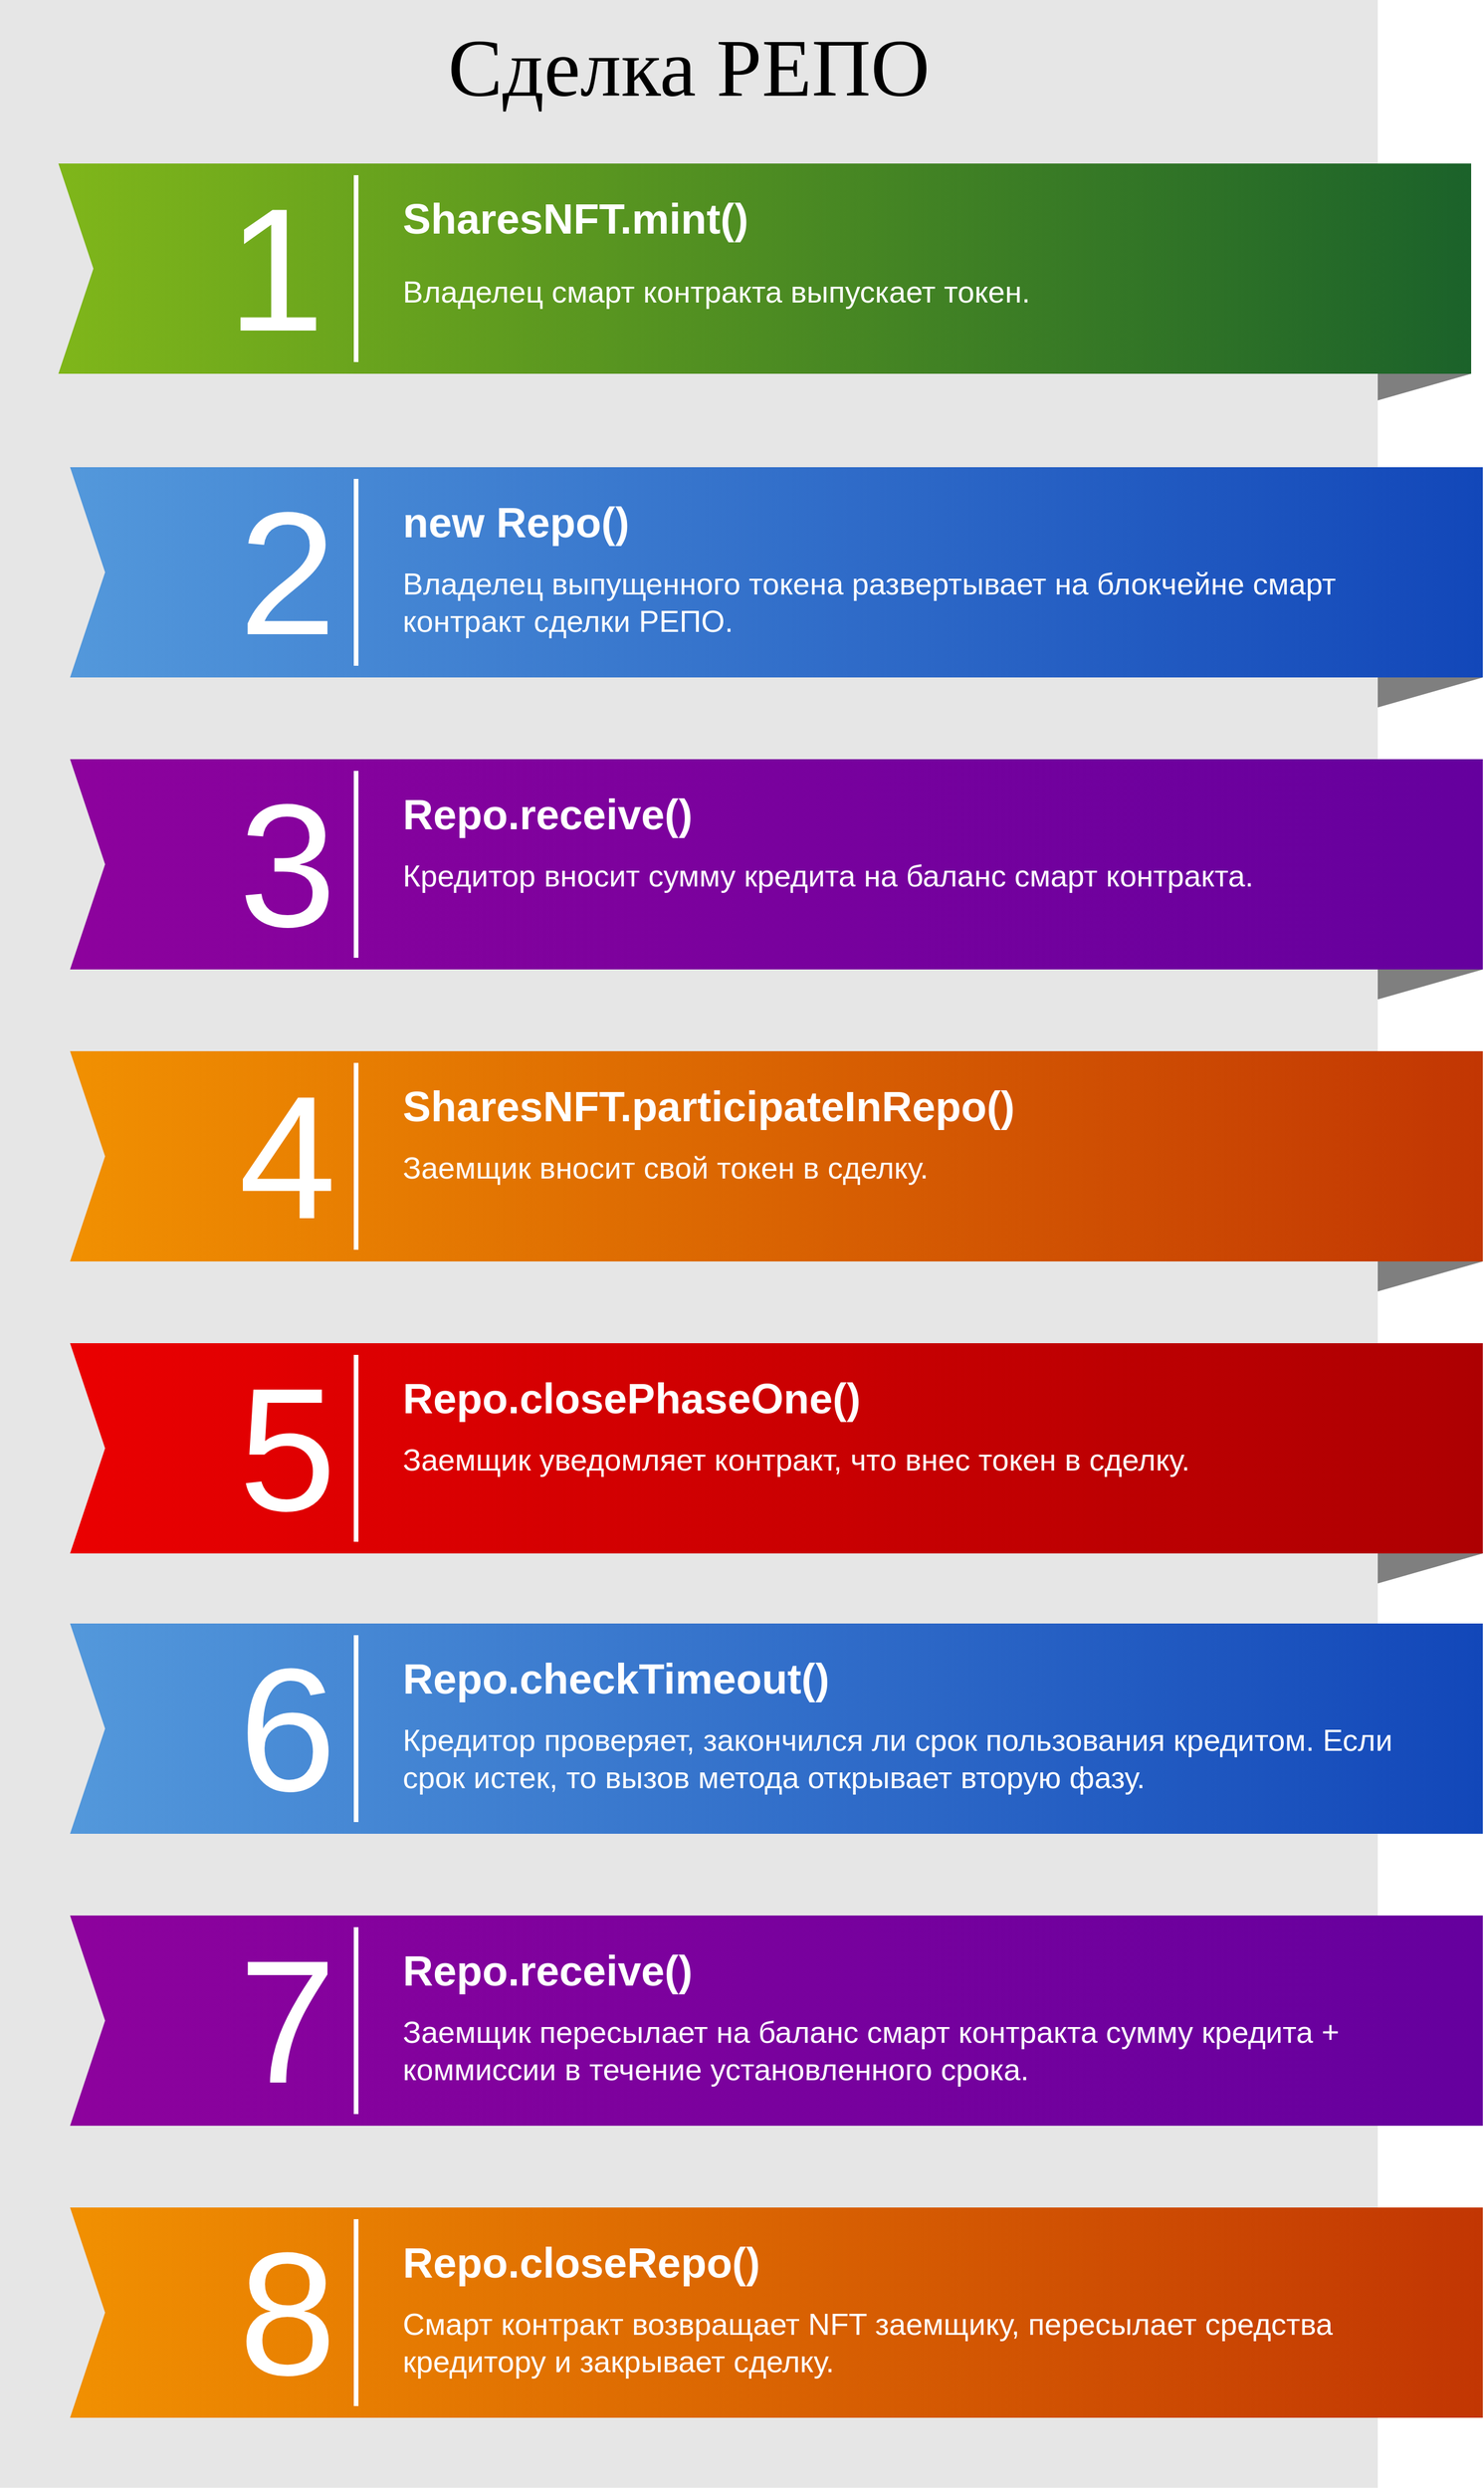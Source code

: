 <mxfile version="20.7.4" type="device"><diagram name="Page-1" id="1622d65d-c77d-c4b6-e0e7-3c11208c8684"><mxGraphModel dx="1345" dy="1280" grid="1" gridSize="10" guides="1" tooltips="1" connect="1" arrows="1" fold="1" page="1" pageScale="1.5" pageWidth="1169" pageHeight="826" background="none" math="0" shadow="0"><root><mxCell id="0" style=";html=1;"/><mxCell id="1" style=";html=1;" parent="0"/><mxCell id="869962fe87da545-4" value="" style="verticalLabelPosition=bottom;verticalAlign=top;html=1;strokeWidth=1;shape=mxgraph.basic.orthogonal_triangle;rounded=0;shadow=0;dashed=0;fontFamily=Tahoma;fontSize=10;fontColor=#FFFFFF;flipV=1;fillColor=#000000;strokeColor=none;opacity=50;" parent="1" vertex="1"><mxGeometry x="1360" y="350" width="140" height="40" as="geometry"/></mxCell><mxCell id="869962fe87da545-7" value="" style="verticalLabelPosition=bottom;verticalAlign=top;html=1;strokeWidth=1;shape=mxgraph.basic.orthogonal_triangle;rounded=0;shadow=0;dashed=0;fontFamily=Tahoma;fontSize=10;fontColor=#FFFFFF;flipV=1;fillColor=#000000;strokeColor=none;opacity=50;" parent="1" vertex="1"><mxGeometry x="1370" y="610" width="140" height="40" as="geometry"/></mxCell><mxCell id="869962fe87da545-10" value="" style="verticalLabelPosition=bottom;verticalAlign=top;html=1;strokeWidth=1;shape=mxgraph.basic.orthogonal_triangle;rounded=0;shadow=0;dashed=0;fontFamily=Tahoma;fontSize=10;fontColor=#FFFFFF;flipV=1;fillColor=#000000;strokeColor=none;opacity=50;" parent="1" vertex="1"><mxGeometry x="1370" y="860" width="140" height="40" as="geometry"/></mxCell><mxCell id="869962fe87da545-13" value="" style="verticalLabelPosition=bottom;verticalAlign=top;html=1;strokeWidth=1;shape=mxgraph.basic.orthogonal_triangle;rounded=0;shadow=0;dashed=0;fontFamily=Tahoma;fontSize=10;fontColor=#FFFFFF;flipV=1;fillColor=#000000;strokeColor=none;opacity=50;" parent="1" vertex="1"><mxGeometry x="1370" y="1110" width="140" height="40" as="geometry"/></mxCell><mxCell id="869962fe87da545-16" value="" style="verticalLabelPosition=bottom;verticalAlign=top;html=1;strokeWidth=1;shape=mxgraph.basic.orthogonal_triangle;rounded=0;shadow=0;dashed=0;fontFamily=Tahoma;fontSize=10;fontColor=#FFFFFF;flipV=1;fillColor=#000000;strokeColor=none;opacity=50;" parent="1" vertex="1"><mxGeometry x="1370" y="1360" width="140" height="40" as="geometry"/></mxCell><mxCell id="869962fe87da545-5" value="Сделка РЕПО" style="whiteSpace=wrap;html=1;rounded=0;shadow=0;dashed=0;strokeWidth=1;fillColor=#E6E6E6;fontFamily=Verdana;fontSize=70;strokeColor=none;verticalAlign=top;spacingTop=10;" parent="1" vertex="1"><mxGeometry x="240" y="30" width="1180" height="2130" as="geometry"/></mxCell><mxCell id="869962fe87da545-2" value="" style="html=1;shadow=0;dashed=0;align=center;verticalAlign=middle;shape=mxgraph.arrows2.arrow;dy=0;dx=0;notch=30;rounded=0;strokeColor=none;strokeWidth=1;fillColor=#7FB61A;fontFamily=Tahoma;fontSize=10;fontColor=#FFFFFF;gradientColor=#1B622A;gradientDirection=east;" parent="1" vertex="1"><mxGeometry x="290" y="170" width="1210" height="180" as="geometry"/></mxCell><mxCell id="869962fe87da545-8" value="" style="html=1;shadow=0;dashed=0;align=center;verticalAlign=middle;shape=mxgraph.arrows2.arrow;dy=0;dx=0;notch=30;rounded=0;strokeColor=none;strokeWidth=1;fillColor=#5398DB;fontFamily=Tahoma;fontSize=10;fontColor=#FFFFFF;gradientColor=#1247B9;gradientDirection=east;" parent="1" vertex="1"><mxGeometry x="300" y="430" width="1210" height="180" as="geometry"/></mxCell><mxCell id="869962fe87da545-11" value="" style="html=1;shadow=0;dashed=0;align=center;verticalAlign=middle;shape=mxgraph.arrows2.arrow;dy=0;dx=0;notch=30;rounded=0;strokeColor=none;strokeWidth=1;fillColor=#8D029D;fontFamily=Tahoma;fontSize=10;fontColor=#FFFFFF;gradientColor=#65009E;gradientDirection=east;" parent="1" vertex="1"><mxGeometry x="300" y="680" width="1210" height="180" as="geometry"/></mxCell><mxCell id="869962fe87da545-14" value="" style="html=1;shadow=0;dashed=0;align=center;verticalAlign=middle;shape=mxgraph.arrows2.arrow;dy=0;dx=0;notch=30;rounded=0;strokeColor=none;strokeWidth=1;fillColor=#F19001;fontFamily=Tahoma;fontSize=10;fontColor=#FFFFFF;gradientColor=#C23603;gradientDirection=east;" parent="1" vertex="1"><mxGeometry x="300" y="930" width="1210" height="180" as="geometry"/></mxCell><mxCell id="869962fe87da545-17" value="" style="html=1;shadow=0;dashed=0;align=center;verticalAlign=middle;shape=mxgraph.arrows2.arrow;dy=0;dx=0;notch=30;rounded=0;strokeColor=none;strokeWidth=1;fillColor=#EA0001;fontFamily=Tahoma;fontSize=10;fontColor=#FFFFFF;gradientColor=#AD0002;gradientDirection=east;" parent="1" vertex="1"><mxGeometry x="300" y="1180" width="1210" height="180" as="geometry"/></mxCell><mxCell id="869962fe87da545-19" value="1" style="text;html=1;strokeColor=none;fillColor=none;align=right;verticalAlign=middle;whiteSpace=wrap;rounded=0;shadow=0;dashed=0;fontFamily=Helvetica;fontSize=150;fontColor=#FFFFFF;" parent="1" vertex="1"><mxGeometry x="320" y="170" width="200" height="180" as="geometry"/></mxCell><mxCell id="869962fe87da545-20" value="2" style="text;html=1;strokeColor=none;fillColor=none;align=right;verticalAlign=middle;whiteSpace=wrap;rounded=0;shadow=0;dashed=0;fontFamily=Helvetica;fontSize=150;fontColor=#FFFFFF;" parent="1" vertex="1"><mxGeometry x="330" y="430" width="200" height="180" as="geometry"/></mxCell><mxCell id="869962fe87da545-21" value="3" style="text;html=1;strokeColor=none;fillColor=none;align=right;verticalAlign=middle;whiteSpace=wrap;rounded=0;shadow=0;dashed=0;fontFamily=Helvetica;fontSize=150;fontColor=#FFFFFF;" parent="1" vertex="1"><mxGeometry x="330" y="680" width="200" height="180" as="geometry"/></mxCell><mxCell id="869962fe87da545-22" value="4" style="text;html=1;strokeColor=none;fillColor=none;align=right;verticalAlign=middle;whiteSpace=wrap;rounded=0;shadow=0;dashed=0;fontFamily=Helvetica;fontSize=150;fontColor=#FFFFFF;" parent="1" vertex="1"><mxGeometry x="330" y="930" width="200" height="180" as="geometry"/></mxCell><mxCell id="869962fe87da545-23" value="5" style="text;html=1;strokeColor=none;fillColor=none;align=right;verticalAlign=middle;whiteSpace=wrap;rounded=0;shadow=0;dashed=0;fontFamily=Helvetica;fontSize=150;fontColor=#FFFFFF;" parent="1" vertex="1"><mxGeometry x="330" y="1180" width="200" height="180" as="geometry"/></mxCell><mxCell id="869962fe87da545-24" value="" style="line;strokeWidth=4;direction=south;html=1;rounded=0;shadow=0;dashed=0;fillColor=none;gradientColor=#AD0002;fontFamily=Helvetica;fontSize=150;fontColor=#FFFFFF;align=right;strokeColor=#FFFFFF;" parent="1" vertex="1"><mxGeometry x="540" y="180" width="10" height="160" as="geometry"/></mxCell><mxCell id="869962fe87da545-25" value="" style="line;strokeWidth=4;direction=south;html=1;rounded=0;shadow=0;dashed=0;fillColor=none;gradientColor=#AD0002;fontFamily=Helvetica;fontSize=150;fontColor=#FFFFFF;align=right;strokeColor=#FFFFFF;" parent="1" vertex="1"><mxGeometry x="540" y="440" width="10" height="160" as="geometry"/></mxCell><mxCell id="869962fe87da545-26" value="" style="line;strokeWidth=4;direction=south;html=1;rounded=0;shadow=0;dashed=0;fillColor=none;gradientColor=#AD0002;fontFamily=Helvetica;fontSize=150;fontColor=#FFFFFF;align=right;strokeColor=#FFFFFF;" parent="1" vertex="1"><mxGeometry x="540" y="690" width="10" height="160" as="geometry"/></mxCell><mxCell id="869962fe87da545-27" value="" style="line;strokeWidth=4;direction=south;html=1;rounded=0;shadow=0;dashed=0;fillColor=none;gradientColor=#AD0002;fontFamily=Helvetica;fontSize=150;fontColor=#FFFFFF;align=right;strokeColor=#FFFFFF;" parent="1" vertex="1"><mxGeometry x="540" y="940" width="10" height="160" as="geometry"/></mxCell><mxCell id="869962fe87da545-28" value="" style="line;strokeWidth=4;direction=south;html=1;rounded=0;shadow=0;dashed=0;fillColor=none;gradientColor=#AD0002;fontFamily=Helvetica;fontSize=150;fontColor=#FFFFFF;align=right;strokeColor=#FFFFFF;" parent="1" vertex="1"><mxGeometry x="540" y="1190" width="10" height="160" as="geometry"/></mxCell><mxCell id="869962fe87da545-29" value="&lt;h1&gt;&lt;font style=&quot;font-size: 36px;&quot;&gt;SharesNFT.mint()&lt;/font&gt;&lt;/h1&gt;&lt;p style=&quot;font-size: 26px;&quot;&gt;&lt;font style=&quot;font-size: 26px;&quot;&gt;Владелец смарт контракта выпускает токен&lt;/font&gt;&lt;span style=&quot;&quot;&gt;.&lt;/span&gt;&lt;/p&gt;" style="text;html=1;strokeColor=none;fillColor=none;spacing=5;spacingTop=-20;whiteSpace=wrap;overflow=hidden;rounded=0;shadow=0;dashed=0;fontFamily=Helvetica;fontSize=12;fontColor=#FFFFFF;align=left;" parent="1" vertex="1"><mxGeometry x="580" y="190" width="670" height="140" as="geometry"/></mxCell><mxCell id="869962fe87da545-30" value="&lt;h1&gt;&lt;font style=&quot;font-size: 36px;&quot;&gt;new Repo()&lt;/font&gt;&lt;/h1&gt;&lt;p&gt;&lt;font style=&quot;font-size: 26px;&quot;&gt;Владелец выпущенного токена развертывает на блокчейне смарт контракт сделки РЕПО.&lt;/font&gt;&lt;/p&gt;" style="text;html=1;strokeColor=none;fillColor=none;spacing=5;spacingTop=-20;whiteSpace=wrap;overflow=hidden;rounded=0;shadow=0;dashed=0;fontFamily=Helvetica;fontSize=12;fontColor=#FFFFFF;align=left;" parent="1" vertex="1"><mxGeometry x="580" y="450" width="880" height="140" as="geometry"/></mxCell><mxCell id="869962fe87da545-31" value="&lt;h1&gt;&lt;font style=&quot;font-size: 36px;&quot;&gt;Repo.receive()&lt;/font&gt;&lt;/h1&gt;&lt;p&gt;&lt;font style=&quot;font-size: 26px;&quot;&gt;Кредитор вносит сумму кредита на баланс смарт контракта.&lt;/font&gt;&lt;/p&gt;" style="text;html=1;strokeColor=none;fillColor=none;spacing=5;spacingTop=-20;whiteSpace=wrap;overflow=hidden;rounded=0;shadow=0;dashed=0;fontFamily=Helvetica;fontSize=12;fontColor=#FFFFFF;align=left;" parent="1" vertex="1"><mxGeometry x="580" y="700" width="860" height="140" as="geometry"/></mxCell><mxCell id="869962fe87da545-32" value="&lt;h1&gt;&lt;font style=&quot;font-size: 36px;&quot;&gt;SharesNFT.participateInRepo()&lt;/font&gt;&lt;/h1&gt;&lt;p&gt;&lt;font style=&quot;font-size: 26px;&quot;&gt;Заемщик вносит свой токен в сделку.&lt;/font&gt;&lt;/p&gt;" style="text;html=1;strokeColor=none;fillColor=none;spacing=5;spacingTop=-20;whiteSpace=wrap;overflow=hidden;rounded=0;shadow=0;dashed=0;fontFamily=Helvetica;fontSize=12;fontColor=#FFFFFF;align=left;" parent="1" vertex="1"><mxGeometry x="580" y="950" width="670" height="140" as="geometry"/></mxCell><mxCell id="869962fe87da545-33" value="&lt;h1&gt;&lt;font style=&quot;font-size: 36px;&quot;&gt;Repo.closePhaseOne()&lt;/font&gt;&lt;/h1&gt;&lt;p&gt;&lt;font style=&quot;font-size: 26px;&quot;&gt;Заемщик уведомляет контракт, что внес токен в сделку.&lt;/font&gt;&lt;/p&gt;" style="text;html=1;strokeColor=none;fillColor=none;spacing=5;spacingTop=-20;whiteSpace=wrap;overflow=hidden;rounded=0;shadow=0;dashed=0;fontFamily=Helvetica;fontSize=12;fontColor=#FFFFFF;align=left;" parent="1" vertex="1"><mxGeometry x="580" y="1200" width="840" height="140" as="geometry"/></mxCell><mxCell id="nbJkURJsgc45pKbDIYVR-2" value="" style="html=1;shadow=0;dashed=0;align=center;verticalAlign=middle;shape=mxgraph.arrows2.arrow;dy=0;dx=0;notch=30;rounded=0;strokeColor=none;strokeWidth=1;fillColor=#5398DB;fontFamily=Tahoma;fontSize=10;fontColor=#FFFFFF;gradientColor=#1247B9;gradientDirection=east;" parent="1" vertex="1"><mxGeometry x="300" y="1420" width="1210" height="180" as="geometry"/></mxCell><mxCell id="nbJkURJsgc45pKbDIYVR-3" value="" style="html=1;shadow=0;dashed=0;align=center;verticalAlign=middle;shape=mxgraph.arrows2.arrow;dy=0;dx=0;notch=30;rounded=0;strokeColor=none;strokeWidth=1;fillColor=#8D029D;fontFamily=Tahoma;fontSize=10;fontColor=#FFFFFF;gradientColor=#65009E;gradientDirection=east;" parent="1" vertex="1"><mxGeometry x="300" y="1670" width="1210" height="180" as="geometry"/></mxCell><mxCell id="nbJkURJsgc45pKbDIYVR-4" value="" style="html=1;shadow=0;dashed=0;align=center;verticalAlign=middle;shape=mxgraph.arrows2.arrow;dy=0;dx=0;notch=30;rounded=0;strokeColor=none;strokeWidth=1;fillColor=#F19001;fontFamily=Tahoma;fontSize=10;fontColor=#FFFFFF;gradientColor=#C23603;gradientDirection=east;" parent="1" vertex="1"><mxGeometry x="300" y="1920" width="1210" height="180" as="geometry"/></mxCell><mxCell id="nbJkURJsgc45pKbDIYVR-7" value="6" style="text;html=1;strokeColor=none;fillColor=none;align=right;verticalAlign=middle;whiteSpace=wrap;rounded=0;shadow=0;dashed=0;fontFamily=Helvetica;fontSize=150;fontColor=#FFFFFF;" parent="1" vertex="1"><mxGeometry x="330" y="1420" width="200" height="180" as="geometry"/></mxCell><mxCell id="nbJkURJsgc45pKbDIYVR-8" value="7" style="text;html=1;strokeColor=none;fillColor=none;align=right;verticalAlign=middle;whiteSpace=wrap;rounded=0;shadow=0;dashed=0;fontFamily=Helvetica;fontSize=150;fontColor=#FFFFFF;" parent="1" vertex="1"><mxGeometry x="330" y="1670" width="200" height="180" as="geometry"/></mxCell><mxCell id="nbJkURJsgc45pKbDIYVR-9" value="8" style="text;html=1;strokeColor=none;fillColor=none;align=right;verticalAlign=middle;whiteSpace=wrap;rounded=0;shadow=0;dashed=0;fontFamily=Helvetica;fontSize=150;fontColor=#FFFFFF;" parent="1" vertex="1"><mxGeometry x="330" y="1920" width="200" height="180" as="geometry"/></mxCell><mxCell id="nbJkURJsgc45pKbDIYVR-12" value="&lt;h1&gt;&lt;font style=&quot;font-size: 36px;&quot;&gt;Repo.checkTimeout()&lt;/font&gt;&lt;/h1&gt;&lt;p&gt;&lt;span style=&quot;font-size: 26px;&quot;&gt;Кредитор проверяет, закончился ли срок пользования кредитом. Если срок истек, то вызов метода открывает вторую фазу.&lt;/span&gt;&lt;/p&gt;" style="text;html=1;strokeColor=none;fillColor=none;spacing=5;spacingTop=-20;whiteSpace=wrap;overflow=hidden;rounded=0;shadow=0;dashed=0;fontFamily=Helvetica;fontSize=12;fontColor=#FFFFFF;align=left;" parent="1" vertex="1"><mxGeometry x="580" y="1440" width="880" height="140" as="geometry"/></mxCell><mxCell id="nbJkURJsgc45pKbDIYVR-13" value="&lt;h1&gt;&lt;font style=&quot;font-size: 36px;&quot;&gt;Repo.receive()&lt;/font&gt;&lt;/h1&gt;&lt;p&gt;&lt;span style=&quot;font-size: 26px;&quot;&gt;Заемщик пересылает на баланс смарт контракта сумму кредита + коммиссии в течение установленного срока.&amp;nbsp;&lt;/span&gt;&lt;/p&gt;" style="text;html=1;strokeColor=none;fillColor=none;spacing=5;spacingTop=-20;whiteSpace=wrap;overflow=hidden;rounded=0;shadow=0;dashed=0;fontFamily=Helvetica;fontSize=12;fontColor=#FFFFFF;align=left;" parent="1" vertex="1"><mxGeometry x="580" y="1690" width="860" height="140" as="geometry"/></mxCell><mxCell id="nbJkURJsgc45pKbDIYVR-14" value="&lt;h1&gt;&lt;font style=&quot;font-size: 36px;&quot;&gt;Repo.closeRepo()&lt;/font&gt;&lt;/h1&gt;&lt;p&gt;&lt;font style=&quot;font-size: 26px;&quot;&gt;Смарт контракт возвращает NFT заемщику, пересылает средства кредитору и закрывает сделку.&lt;/font&gt;&lt;/p&gt;" style="text;html=1;strokeColor=none;fillColor=none;spacing=5;spacingTop=-20;whiteSpace=wrap;overflow=hidden;rounded=0;shadow=0;dashed=0;fontFamily=Helvetica;fontSize=12;fontColor=#FFFFFF;align=left;" parent="1" vertex="1"><mxGeometry x="580" y="1940" width="880" height="140" as="geometry"/></mxCell><mxCell id="o4xD5zR70h2ATmuueFbV-1" value="" style="line;strokeWidth=4;direction=south;html=1;rounded=0;shadow=0;dashed=0;fillColor=none;gradientColor=#AD0002;fontFamily=Helvetica;fontSize=150;fontColor=#FFFFFF;align=right;strokeColor=#FFFFFF;" vertex="1" parent="1"><mxGeometry x="540" y="1430" width="10" height="160" as="geometry"/></mxCell><mxCell id="o4xD5zR70h2ATmuueFbV-2" value="" style="line;strokeWidth=4;direction=south;html=1;rounded=0;shadow=0;dashed=0;fillColor=none;gradientColor=#AD0002;fontFamily=Helvetica;fontSize=150;fontColor=#FFFFFF;align=right;strokeColor=#FFFFFF;" vertex="1" parent="1"><mxGeometry x="540" y="1680" width="10" height="160" as="geometry"/></mxCell><mxCell id="o4xD5zR70h2ATmuueFbV-3" value="" style="line;strokeWidth=4;direction=south;html=1;rounded=0;shadow=0;dashed=0;fillColor=none;gradientColor=#AD0002;fontFamily=Helvetica;fontSize=150;fontColor=#FFFFFF;align=right;strokeColor=#FFFFFF;" vertex="1" parent="1"><mxGeometry x="540" y="1930" width="10" height="160" as="geometry"/></mxCell></root></mxGraphModel></diagram></mxfile>